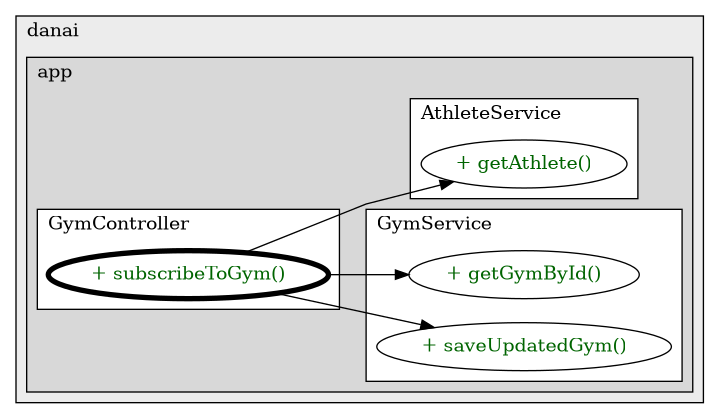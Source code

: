 @startuml

/' diagram meta data start
config=CallConfiguration;
{
  "rootMethod": "dipl.danai.app.controller.GymController#subscribeToGym(HttpServletRequest,Authentication,Long)",
  "projectClassification": {
    "searchMode": "OpenProject", // OpenProject, AllProjects
    "includedProjects": "",
    "pathEndKeywords": "*.impl",
    "isClientPath": "",
    "isClientName": "",
    "isTestPath": "",
    "isTestName": "",
    "isMappingPath": "",
    "isMappingName": "",
    "isDataAccessPath": "",
    "isDataAccessName": "",
    "isDataStructurePath": "",
    "isDataStructureName": "",
    "isInterfaceStructuresPath": "",
    "isInterfaceStructuresName": "",
    "isEntryPointPath": "",
    "isEntryPointName": "",
    "treatFinalFieldsAsMandatory": false
  },
  "graphRestriction": {
    "classPackageExcludeFilter": "",
    "classPackageIncludeFilter": "",
    "classNameExcludeFilter": "",
    "classNameIncludeFilter": "",
    "methodNameExcludeFilter": "",
    "methodNameIncludeFilter": "",
    "removeByInheritance": "", // inheritance/annotation based filtering is done in a second step
    "removeByAnnotation": "",
    "removeByClassPackage": "", // cleanup the graph after inheritance/annotation based filtering is done
    "removeByClassName": "",
    "cutMappings": false,
    "cutEnum": true,
    "cutTests": true,
    "cutClient": true,
    "cutDataAccess": true,
    "cutInterfaceStructures": true,
    "cutDataStructures": true,
    "cutGetterAndSetter": true,
    "cutConstructors": true
  },
  "graphTraversal": {
    "forwardDepth": 3,
    "backwardDepth": 3,
    "classPackageExcludeFilter": "",
    "classPackageIncludeFilter": "",
    "classNameExcludeFilter": "",
    "classNameIncludeFilter": "",
    "methodNameExcludeFilter": "",
    "methodNameIncludeFilter": "",
    "hideMappings": false,
    "hideDataStructures": false,
    "hidePrivateMethods": true,
    "hideInterfaceCalls": true, // indirection: implementation -> interface (is hidden) -> implementation
    "onlyShowApplicationEntryPoints": false, // root node is included
    "useMethodCallsForStructureDiagram": "ForwardOnly" // ForwardOnly, BothDirections, No
  },
  "details": {
    "aggregation": "GroupByClass", // ByClass, GroupByClass, None
    "showMethodParametersTypes": false,
    "showMethodParametersNames": false,
    "showMethodReturnType": false,
    "showPackageLevels": 2,
    "showCallOrder": false,
    "edgeMode": "MethodsOnly", // TypesOnly, MethodsOnly, TypesAndMethods, MethodsAndDirectTypeUsage
    "showDetailedClassStructure": false
  },
  "rootClass": "dipl.danai.app.controller.GymController",
  "extensionCallbackMethod": "" // qualified.class.name#methodName - signature: public static String method(String)
}
diagram meta data end '/



digraph g {
    rankdir="LR"
    splines=polyline
    

'nodes 
subgraph cluster_95350649 { 
   	label=danai
	labeljust=l
	fillcolor="#ececec"
	style=filled
   
   subgraph cluster_1386287572 { 
   	label=app
	labeljust=l
	fillcolor="#d8d8d8"
	style=filled
   
   subgraph cluster_1790884350 { 
   	label=GymService
	labeljust=l
	fillcolor=white
	style=filled
   
   GymService823322234XXXgetGymById2374300[
	label="+ getGymById()"
	style=filled
	fillcolor=white
	tooltip="GymService

null"
	fontcolor=darkgreen
];

GymService823322234XXXsaveUpdatedGym72091[
	label="+ saveUpdatedGym()"
	style=filled
	fillcolor=white
	tooltip="GymService

null"
	fontcolor=darkgreen
];
} 

subgraph cluster_224331244 { 
   	label=GymController
	labeljust=l
	fillcolor=white
	style=filled
   
   GymController967126229XXXsubscribeToGym1017376750[
	label="+ subscribeToGym()"
	style=filled
	fillcolor=white
	tooltip="GymController

null"
	penwidth=4
	fontcolor=darkgreen
];
} 

subgraph cluster_311016830 { 
   	label=AthleteService
	labeljust=l
	fillcolor=white
	style=filled
   
   AthleteService823322234XXXgetAthlete1808118735[
	label="+ getAthlete()"
	style=filled
	fillcolor=white
	tooltip="AthleteService

null"
	fontcolor=darkgreen
];
} 
} 
} 

'edges    
GymController967126229XXXsubscribeToGym1017376750 -> AthleteService823322234XXXgetAthlete1808118735;
GymController967126229XXXsubscribeToGym1017376750 -> GymService823322234XXXgetGymById2374300;
GymController967126229XXXsubscribeToGym1017376750 -> GymService823322234XXXsaveUpdatedGym72091;
    
}
@enduml